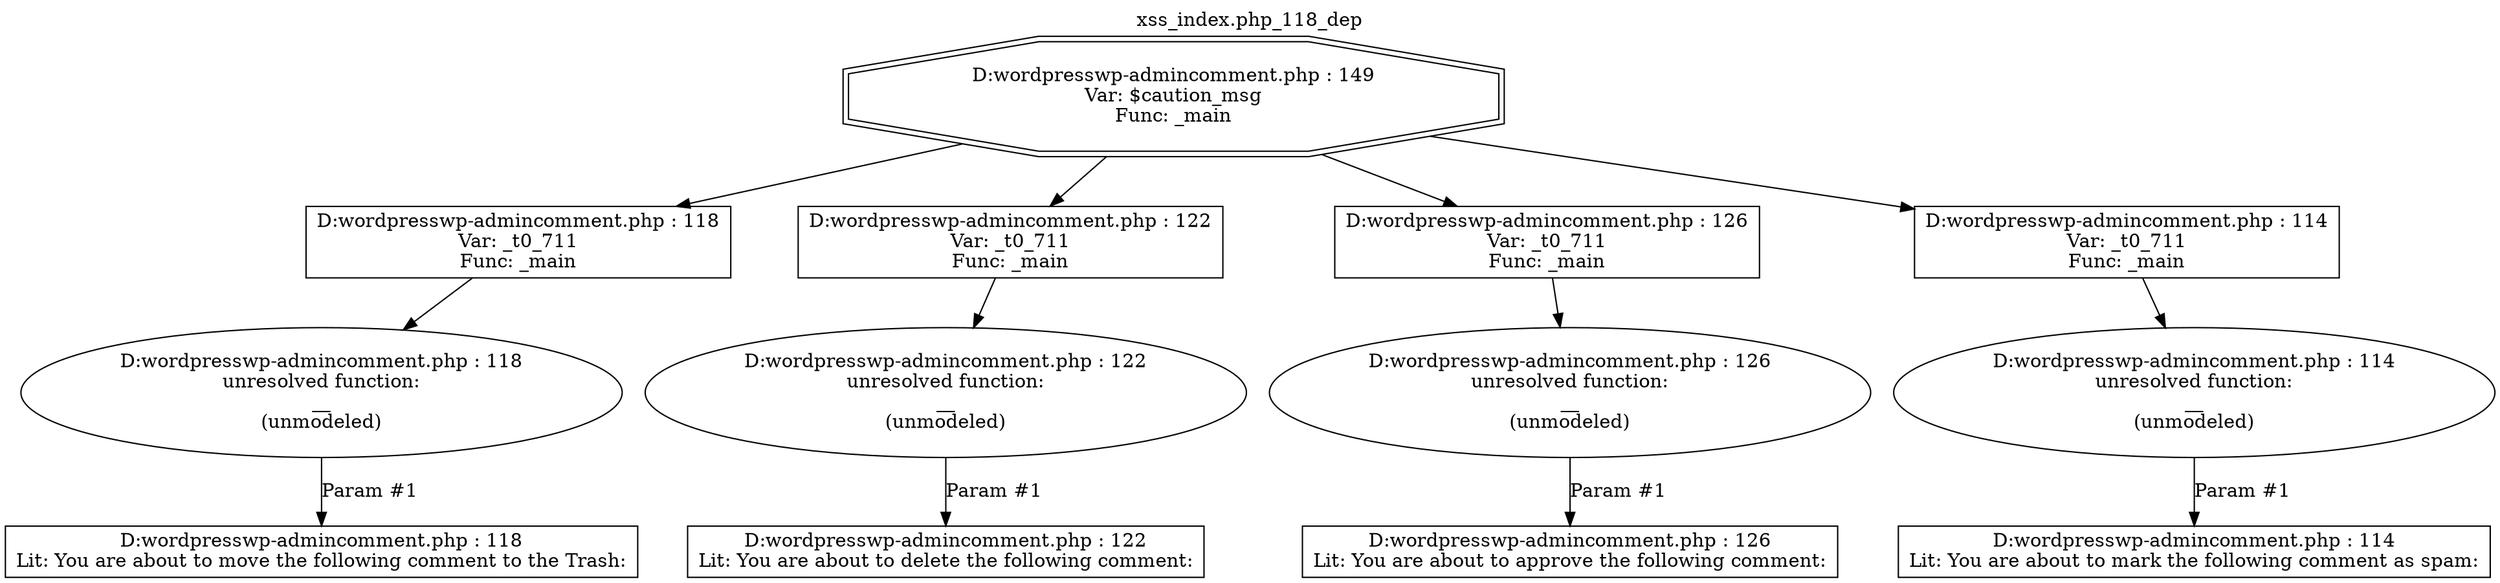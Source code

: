 digraph cfg {
  label="xss_index.php_118_dep";
  labelloc=t;
  n1 [shape=doubleoctagon, label="D:\wordpress\wp-admin\comment.php : 149\nVar: $caution_msg\nFunc: _main\n"];
  n2 [shape=box, label="D:\wordpress\wp-admin\comment.php : 118\nVar: _t0_711\nFunc: _main\n"];
  n3 [shape=ellipse, label="D:\wordpress\wp-admin\comment.php : 118\nunresolved function:\n__\n(unmodeled)\n"];
  n4 [shape=box, label="D:\wordpress\wp-admin\comment.php : 118\nLit: You are about to move the following comment to the Trash:\n"];
  n5 [shape=box, label="D:\wordpress\wp-admin\comment.php : 122\nVar: _t0_711\nFunc: _main\n"];
  n6 [shape=ellipse, label="D:\wordpress\wp-admin\comment.php : 122\nunresolved function:\n__\n(unmodeled)\n"];
  n7 [shape=box, label="D:\wordpress\wp-admin\comment.php : 122\nLit: You are about to delete the following comment:\n"];
  n8 [shape=box, label="D:\wordpress\wp-admin\comment.php : 126\nVar: _t0_711\nFunc: _main\n"];
  n9 [shape=ellipse, label="D:\wordpress\wp-admin\comment.php : 126\nunresolved function:\n__\n(unmodeled)\n"];
  n10 [shape=box, label="D:\wordpress\wp-admin\comment.php : 126\nLit: You are about to approve the following comment:\n"];
  n11 [shape=box, label="D:\wordpress\wp-admin\comment.php : 114\nVar: _t0_711\nFunc: _main\n"];
  n12 [shape=ellipse, label="D:\wordpress\wp-admin\comment.php : 114\nunresolved function:\n__\n(unmodeled)\n"];
  n13 [shape=box, label="D:\wordpress\wp-admin\comment.php : 114\nLit: You are about to mark the following comment as spam:\n"];
  n2 -> n3;
  n3 -> n4[label="Param #1"];
  n1 -> n2;
  n1 -> n5;
  n1 -> n8;
  n1 -> n11;
  n5 -> n6;
  n6 -> n7[label="Param #1"];
  n8 -> n9;
  n9 -> n10[label="Param #1"];
  n11 -> n12;
  n12 -> n13[label="Param #1"];
}
